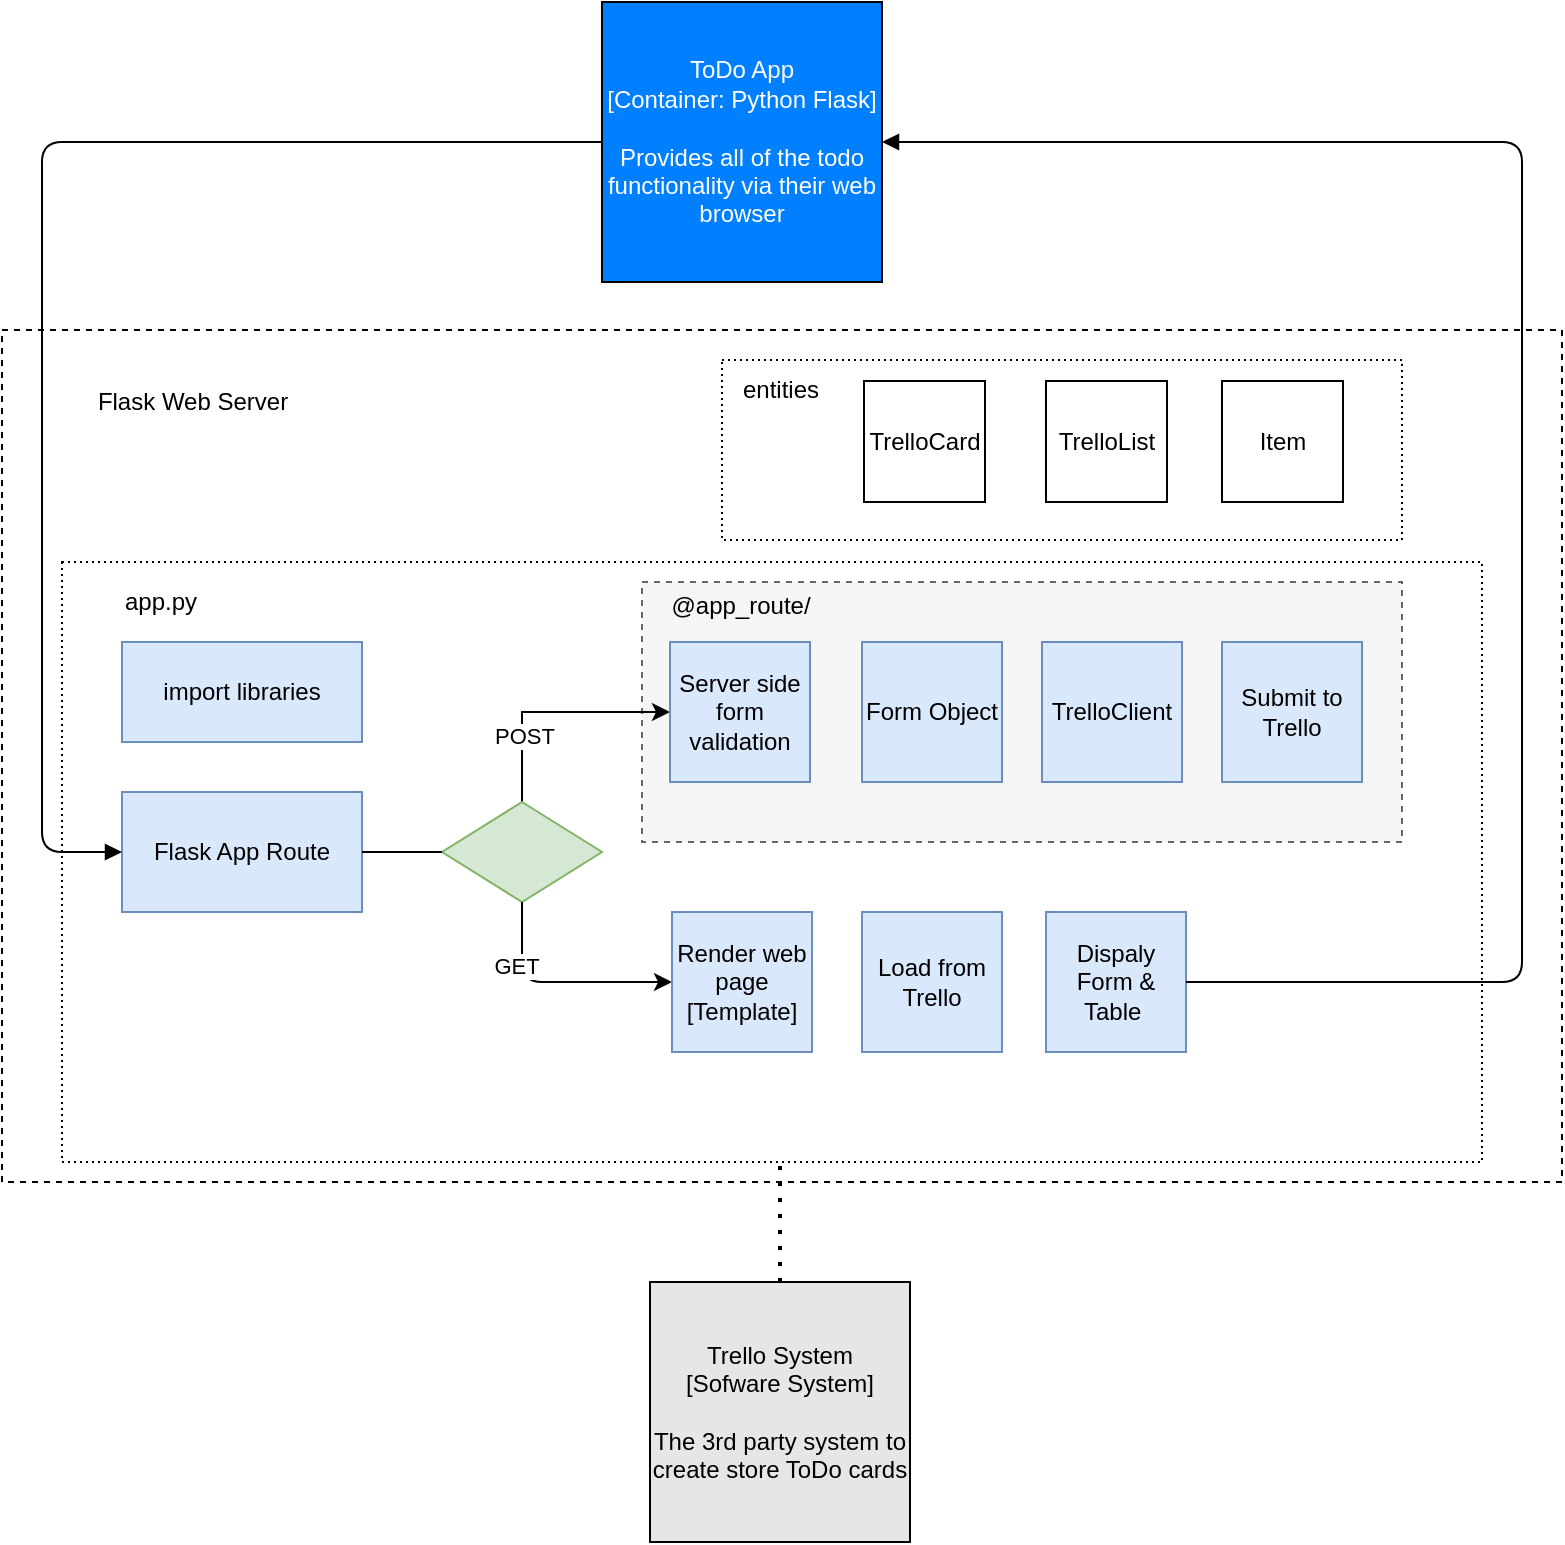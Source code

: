 <mxfile version="13.8.0" type="github">
  <diagram id="TmbDD1WKRl66DxUwx3uT" name="Page-1">
    <mxGraphModel dx="1038" dy="579" grid="1" gridSize="10" guides="1" tooltips="1" connect="1" arrows="1" fold="1" page="1" pageScale="1" pageWidth="827" pageHeight="1169" math="0" shadow="0">
      <root>
        <mxCell id="0" />
        <mxCell id="1" parent="0" />
        <mxCell id="IBnQpZH9h4TDyPZ-jyaV-32" value="" style="rounded=0;whiteSpace=wrap;html=1;dashed=1;" vertex="1" parent="1">
          <mxGeometry x="20" y="184" width="780" height="426" as="geometry" />
        </mxCell>
        <mxCell id="IBnQpZH9h4TDyPZ-jyaV-2" value="" style="rounded=0;whiteSpace=wrap;html=1;dashed=1;dashPattern=1 2;" vertex="1" parent="1">
          <mxGeometry x="50" y="300" width="710" height="300" as="geometry" />
        </mxCell>
        <mxCell id="IBnQpZH9h4TDyPZ-jyaV-18" value="" style="rounded=0;whiteSpace=wrap;html=1;dashed=1;fillColor=#f5f5f5;strokeColor=#666666;fontColor=#333333;" vertex="1" parent="1">
          <mxGeometry x="340" y="310" width="380" height="130" as="geometry" />
        </mxCell>
        <mxCell id="IBnQpZH9h4TDyPZ-jyaV-1" value="&lt;font color=&quot;#ffffff&quot;&gt;ToDo App&lt;br&gt;[Container: Python Flask]&lt;br&gt;&lt;br&gt;Provides all of the todo functionality via their web browser&lt;/font&gt;" style="whiteSpace=wrap;html=1;aspect=fixed;fillColor=#007FFF;" vertex="1" parent="1">
          <mxGeometry x="320" y="20" width="140" height="140" as="geometry" />
        </mxCell>
        <mxCell id="IBnQpZH9h4TDyPZ-jyaV-3" value="import libraries" style="rounded=0;whiteSpace=wrap;html=1;fillColor=#dae8fc;strokeColor=#6c8ebf;" vertex="1" parent="1">
          <mxGeometry x="80" y="340" width="120" height="50" as="geometry" />
        </mxCell>
        <mxCell id="IBnQpZH9h4TDyPZ-jyaV-4" value="Flask App Route" style="rounded=0;whiteSpace=wrap;html=1;fillColor=#dae8fc;strokeColor=#6c8ebf;" vertex="1" parent="1">
          <mxGeometry x="80" y="415" width="120" height="60" as="geometry" />
        </mxCell>
        <mxCell id="IBnQpZH9h4TDyPZ-jyaV-13" style="edgeStyle=orthogonalEdgeStyle;rounded=0;orthogonalLoop=1;jettySize=auto;html=1;exitX=0.5;exitY=0;exitDx=0;exitDy=0;entryX=0;entryY=0.5;entryDx=0;entryDy=0;" edge="1" parent="1" source="IBnQpZH9h4TDyPZ-jyaV-5" target="IBnQpZH9h4TDyPZ-jyaV-6">
          <mxGeometry relative="1" as="geometry" />
        </mxCell>
        <mxCell id="IBnQpZH9h4TDyPZ-jyaV-15" value="POST" style="edgeLabel;html=1;align=center;verticalAlign=middle;resizable=0;points=[];" vertex="1" connectable="0" parent="IBnQpZH9h4TDyPZ-jyaV-13">
          <mxGeometry x="-0.445" y="-1" relative="1" as="geometry">
            <mxPoint as="offset" />
          </mxGeometry>
        </mxCell>
        <mxCell id="IBnQpZH9h4TDyPZ-jyaV-5" value="" style="rhombus;whiteSpace=wrap;html=1;fillColor=#d5e8d4;strokeColor=#82b366;" vertex="1" parent="1">
          <mxGeometry x="240" y="420" width="80" height="50" as="geometry" />
        </mxCell>
        <mxCell id="IBnQpZH9h4TDyPZ-jyaV-6" value="Server side form validation" style="whiteSpace=wrap;html=1;aspect=fixed;" vertex="1" parent="1">
          <mxGeometry x="354" y="340" width="70" height="70" as="geometry" />
        </mxCell>
        <mxCell id="IBnQpZH9h4TDyPZ-jyaV-7" value="Form Object" style="whiteSpace=wrap;html=1;aspect=fixed;fillColor=#dae8fc;strokeColor=#6c8ebf;" vertex="1" parent="1">
          <mxGeometry x="450" y="340" width="70" height="70" as="geometry" />
        </mxCell>
        <mxCell id="IBnQpZH9h4TDyPZ-jyaV-8" value="TrelloClient" style="whiteSpace=wrap;html=1;aspect=fixed;fillColor=#dae8fc;strokeColor=#6c8ebf;" vertex="1" parent="1">
          <mxGeometry x="540" y="340" width="70" height="70" as="geometry" />
        </mxCell>
        <mxCell id="IBnQpZH9h4TDyPZ-jyaV-9" value="Submit to Trello" style="whiteSpace=wrap;html=1;aspect=fixed;fillColor=#dae8fc;strokeColor=#6c8ebf;" vertex="1" parent="1">
          <mxGeometry x="630" y="340" width="70" height="70" as="geometry" />
        </mxCell>
        <mxCell id="IBnQpZH9h4TDyPZ-jyaV-10" value="Render web page&lt;br&gt;[Template]" style="whiteSpace=wrap;html=1;aspect=fixed;" vertex="1" parent="1">
          <mxGeometry x="355" y="475" width="70" height="70" as="geometry" />
        </mxCell>
        <mxCell id="IBnQpZH9h4TDyPZ-jyaV-11" value="Dispaly form&amp;nbsp;" style="whiteSpace=wrap;html=1;aspect=fixed;" vertex="1" parent="1">
          <mxGeometry x="450" y="475" width="70" height="70" as="geometry" />
        </mxCell>
        <mxCell id="IBnQpZH9h4TDyPZ-jyaV-14" value="" style="endArrow=none;html=1;entryX=0.5;entryY=1;entryDx=0;entryDy=0;exitX=0;exitY=0.5;exitDx=0;exitDy=0;edgeStyle=orthogonalEdgeStyle;startArrow=classic;startFill=1;" edge="1" parent="1" source="IBnQpZH9h4TDyPZ-jyaV-10" target="IBnQpZH9h4TDyPZ-jyaV-5">
          <mxGeometry width="50" height="50" relative="1" as="geometry">
            <mxPoint x="230" y="545" as="sourcePoint" />
            <mxPoint x="280" y="495" as="targetPoint" />
          </mxGeometry>
        </mxCell>
        <mxCell id="IBnQpZH9h4TDyPZ-jyaV-16" value="GET" style="edgeLabel;html=1;align=center;verticalAlign=middle;resizable=0;points=[];" vertex="1" connectable="0" parent="IBnQpZH9h4TDyPZ-jyaV-14">
          <mxGeometry x="0.304" y="-9" relative="1" as="geometry">
            <mxPoint x="-12" y="-8" as="offset" />
          </mxGeometry>
        </mxCell>
        <mxCell id="IBnQpZH9h4TDyPZ-jyaV-19" value="@app_route/" style="text;html=1;resizable=0;autosize=1;align=center;verticalAlign=middle;points=[];fillColor=none;strokeColor=none;rounded=0;dashed=1;" vertex="1" parent="1">
          <mxGeometry x="344" y="312" width="90" height="20" as="geometry" />
        </mxCell>
        <mxCell id="IBnQpZH9h4TDyPZ-jyaV-20" value="" style="endArrow=none;html=1;exitX=1;exitY=0.5;exitDx=0;exitDy=0;entryX=0;entryY=0.5;entryDx=0;entryDy=0;" edge="1" parent="1" source="IBnQpZH9h4TDyPZ-jyaV-4" target="IBnQpZH9h4TDyPZ-jyaV-5">
          <mxGeometry width="50" height="50" relative="1" as="geometry">
            <mxPoint x="390" y="370" as="sourcePoint" />
            <mxPoint x="440" y="320" as="targetPoint" />
          </mxGeometry>
        </mxCell>
        <mxCell id="IBnQpZH9h4TDyPZ-jyaV-21" value="app.py" style="text;html=1;resizable=0;autosize=1;align=center;verticalAlign=middle;points=[];fillColor=none;strokeColor=none;rounded=0;dashed=1;" vertex="1" parent="1">
          <mxGeometry x="74" y="310" width="50" height="20" as="geometry" />
        </mxCell>
        <mxCell id="IBnQpZH9h4TDyPZ-jyaV-22" value="Render web page&lt;br&gt;[Template]" style="whiteSpace=wrap;html=1;aspect=fixed;fillColor=#dae8fc;strokeColor=#6c8ebf;" vertex="1" parent="1">
          <mxGeometry x="355" y="475" width="70" height="70" as="geometry" />
        </mxCell>
        <mxCell id="IBnQpZH9h4TDyPZ-jyaV-23" value="Load from Trello" style="whiteSpace=wrap;html=1;aspect=fixed;fillColor=#dae8fc;strokeColor=#6c8ebf;" vertex="1" parent="1">
          <mxGeometry x="450" y="475" width="70" height="70" as="geometry" />
        </mxCell>
        <mxCell id="IBnQpZH9h4TDyPZ-jyaV-24" value="Server side form validation" style="whiteSpace=wrap;html=1;aspect=fixed;fillColor=#dae8fc;strokeColor=#6c8ebf;" vertex="1" parent="1">
          <mxGeometry x="354" y="340" width="70" height="70" as="geometry" />
        </mxCell>
        <mxCell id="IBnQpZH9h4TDyPZ-jyaV-25" value="Trello System&lt;br&gt;[Sofware System]&lt;br&gt;&lt;br&gt;The 3rd party system to create store ToDo cards" style="whiteSpace=wrap;html=1;aspect=fixed;fillColor=#E6E6E6;" vertex="1" parent="1">
          <mxGeometry x="344" y="660" width="130" height="130" as="geometry" />
        </mxCell>
        <mxCell id="IBnQpZH9h4TDyPZ-jyaV-26" value="" style="endArrow=none;dashed=1;html=1;dashPattern=1 3;strokeWidth=2;exitX=0.5;exitY=0;exitDx=0;exitDy=0;" edge="1" parent="1" source="IBnQpZH9h4TDyPZ-jyaV-25">
          <mxGeometry width="50" height="50" relative="1" as="geometry">
            <mxPoint x="390" y="500" as="sourcePoint" />
            <mxPoint x="409" y="600" as="targetPoint" />
          </mxGeometry>
        </mxCell>
        <mxCell id="IBnQpZH9h4TDyPZ-jyaV-27" value="" style="rounded=0;whiteSpace=wrap;html=1;dashed=1;dashPattern=1 2;" vertex="1" parent="1">
          <mxGeometry x="380" y="199" width="340" height="90" as="geometry" />
        </mxCell>
        <mxCell id="IBnQpZH9h4TDyPZ-jyaV-28" value="TrelloCard" style="whiteSpace=wrap;html=1;aspect=fixed;" vertex="1" parent="1">
          <mxGeometry x="451" y="209.5" width="60.5" height="60.5" as="geometry" />
        </mxCell>
        <mxCell id="IBnQpZH9h4TDyPZ-jyaV-29" value="TrelloList" style="whiteSpace=wrap;html=1;aspect=fixed;" vertex="1" parent="1">
          <mxGeometry x="542" y="209.5" width="60.5" height="60.5" as="geometry" />
        </mxCell>
        <mxCell id="IBnQpZH9h4TDyPZ-jyaV-30" value="Item" style="whiteSpace=wrap;html=1;aspect=fixed;" vertex="1" parent="1">
          <mxGeometry x="630" y="209.5" width="60.5" height="60.5" as="geometry" />
        </mxCell>
        <mxCell id="IBnQpZH9h4TDyPZ-jyaV-31" value="entities" style="text;html=1;resizable=0;autosize=1;align=center;verticalAlign=middle;points=[];fillColor=none;strokeColor=none;rounded=0;dashed=1;" vertex="1" parent="1">
          <mxGeometry x="384" y="204" width="50" height="20" as="geometry" />
        </mxCell>
        <mxCell id="IBnQpZH9h4TDyPZ-jyaV-33" value="Flask Web Server" style="text;html=1;resizable=0;autosize=1;align=center;verticalAlign=middle;points=[];fillColor=none;strokeColor=none;rounded=0;dashed=1;" vertex="1" parent="1">
          <mxGeometry x="60" y="209.5" width="110" height="20" as="geometry" />
        </mxCell>
        <mxCell id="IBnQpZH9h4TDyPZ-jyaV-34" value="" style="endArrow=none;html=1;exitX=0;exitY=0.5;exitDx=0;exitDy=0;edgeStyle=orthogonalEdgeStyle;endFill=0;startArrow=block;startFill=1;" edge="1" parent="1" source="IBnQpZH9h4TDyPZ-jyaV-4" target="IBnQpZH9h4TDyPZ-jyaV-1">
          <mxGeometry width="50" height="50" relative="1" as="geometry">
            <mxPoint x="390" y="200" as="sourcePoint" />
            <mxPoint x="440" y="150" as="targetPoint" />
            <Array as="points">
              <mxPoint x="40" y="445" />
              <mxPoint x="40" y="90" />
            </Array>
          </mxGeometry>
        </mxCell>
        <mxCell id="IBnQpZH9h4TDyPZ-jyaV-35" value="Dispaly Form &amp;amp; Table&amp;nbsp;" style="whiteSpace=wrap;html=1;aspect=fixed;fillColor=#dae8fc;strokeColor=#6c8ebf;" vertex="1" parent="1">
          <mxGeometry x="542" y="475" width="70" height="70" as="geometry" />
        </mxCell>
        <mxCell id="IBnQpZH9h4TDyPZ-jyaV-36" value="" style="endArrow=block;html=1;exitX=1;exitY=0.5;exitDx=0;exitDy=0;entryX=1;entryY=0.5;entryDx=0;entryDy=0;edgeStyle=orthogonalEdgeStyle;endFill=1;" edge="1" parent="1" source="IBnQpZH9h4TDyPZ-jyaV-35" target="IBnQpZH9h4TDyPZ-jyaV-1">
          <mxGeometry width="50" height="50" relative="1" as="geometry">
            <mxPoint x="390" y="480" as="sourcePoint" />
            <mxPoint x="440" y="430" as="targetPoint" />
            <Array as="points">
              <mxPoint x="780" y="510" />
              <mxPoint x="780" y="90" />
            </Array>
          </mxGeometry>
        </mxCell>
      </root>
    </mxGraphModel>
  </diagram>
</mxfile>
